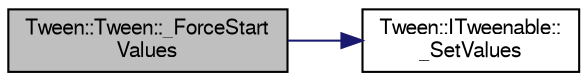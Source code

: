 digraph "Tween::Tween::_ForceStartValues"
{
  bgcolor="transparent";
  edge [fontname="FreeSans",fontsize="10",labelfontname="FreeSans",labelfontsize="10"];
  node [fontname="FreeSans",fontsize="10",shape=record];
  rankdir="LR";
  Node1 [label="Tween::Tween::_ForceStart\lValues",height=0.2,width=0.4,color="black", fillcolor="grey75", style="filled" fontcolor="black"];
  Node1 -> Node2 [color="midnightblue",fontsize="10",style="solid",fontname="FreeSans"];
  Node2 [label="Tween::ITweenable::\l_SetValues",height=0.2,width=0.4,color="black",URL="$classTween_1_1ITweenable.html#a9704355d9be2429834da6fd075573d6d"];
}

